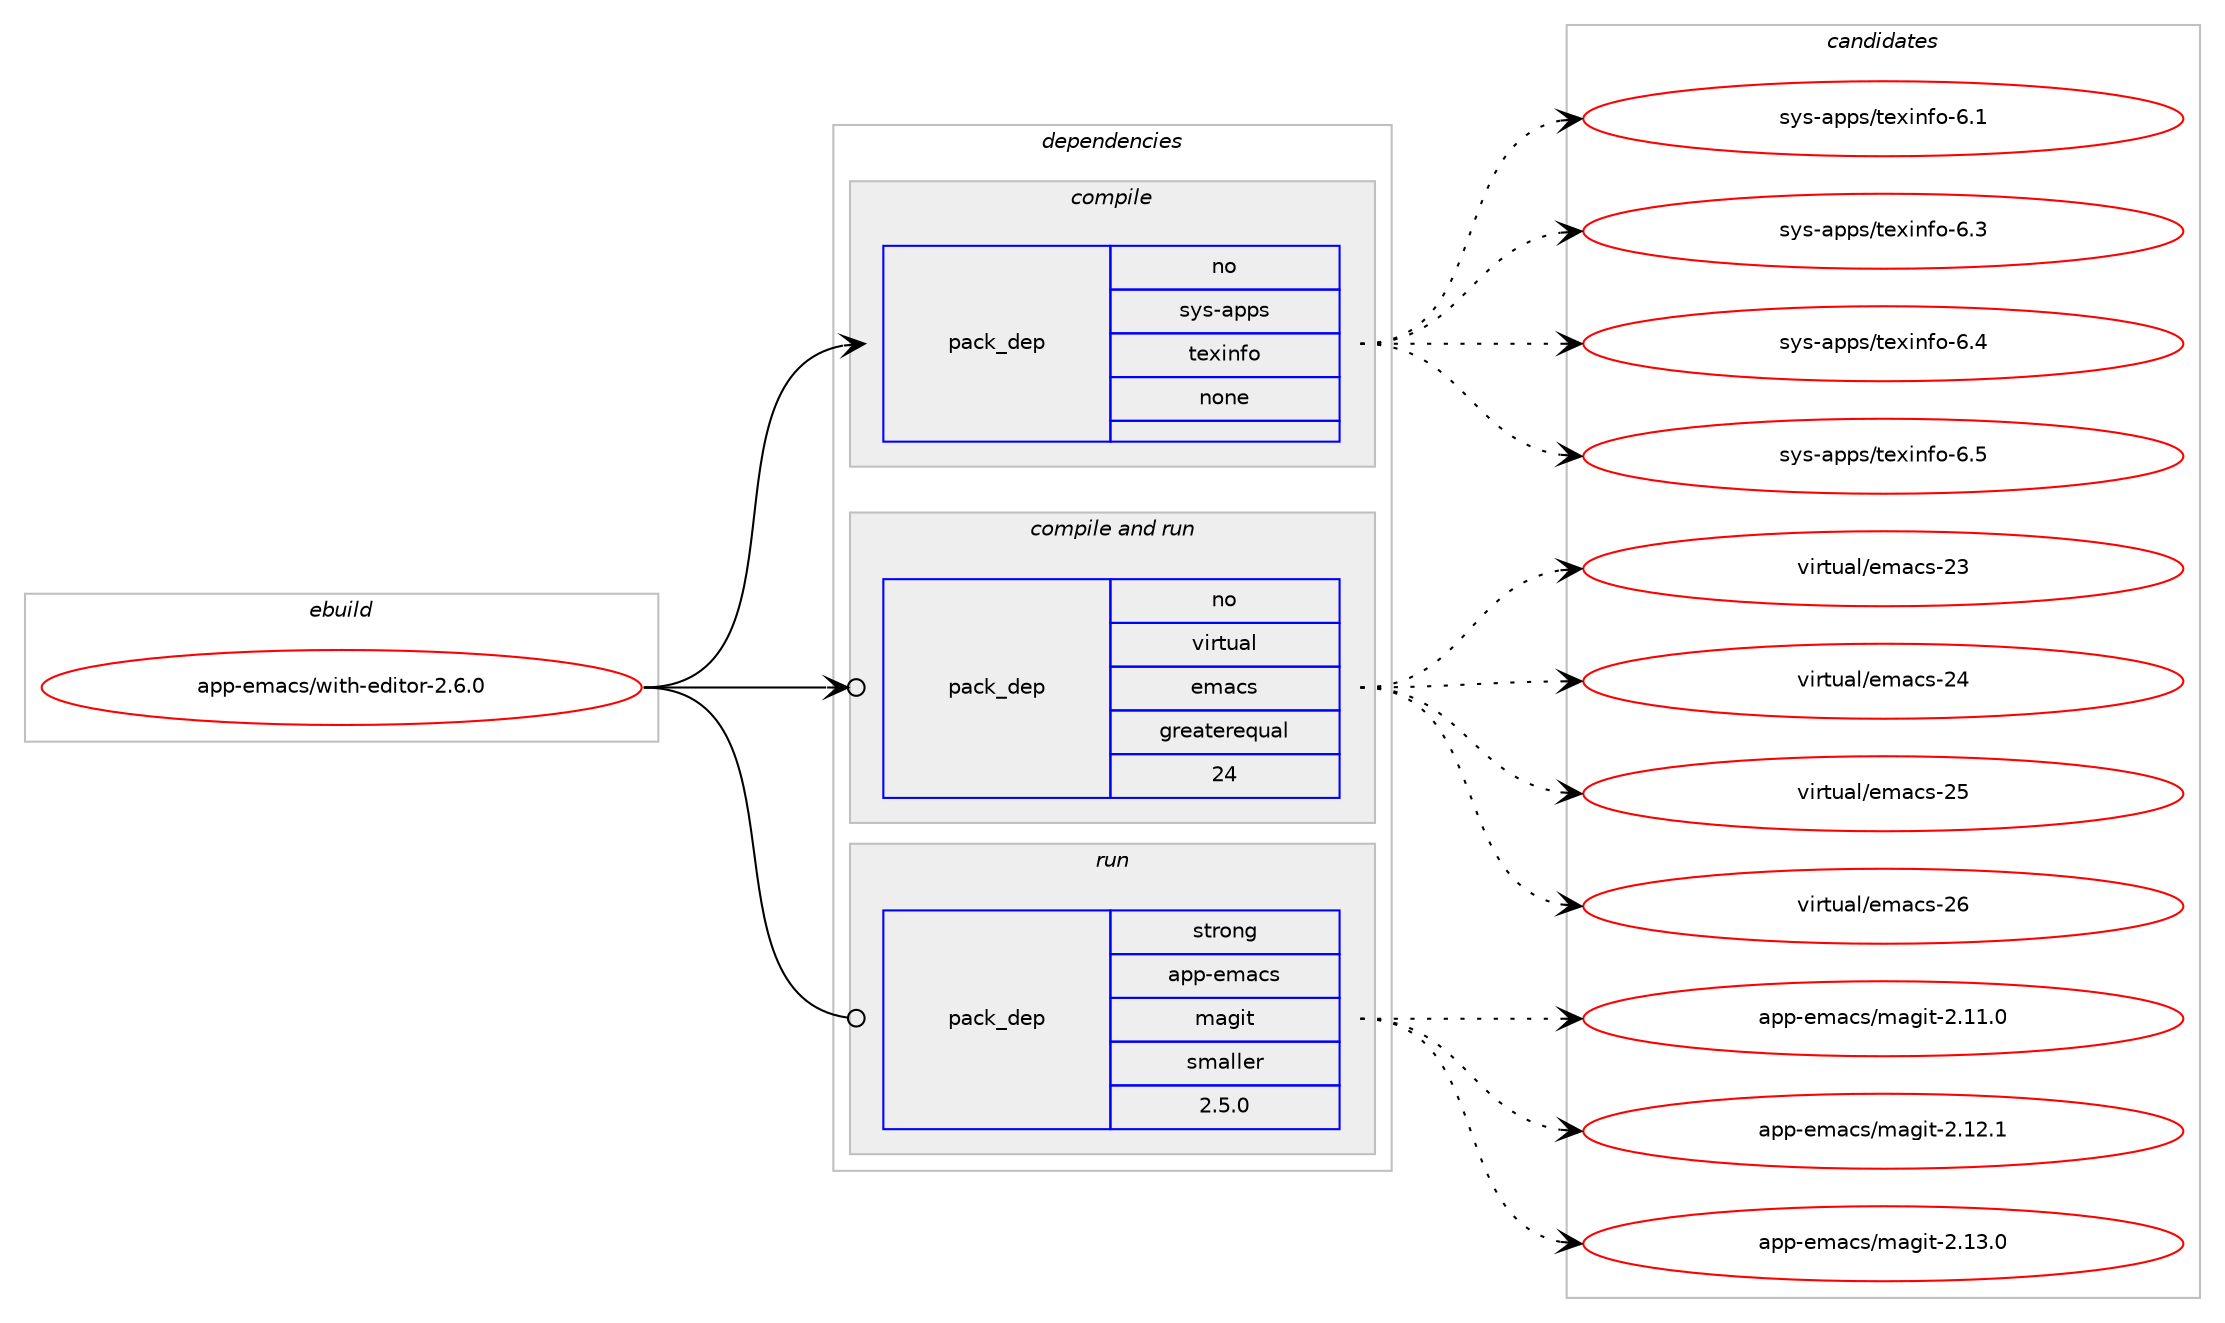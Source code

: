 digraph prolog {

# *************
# Graph options
# *************

newrank=true;
concentrate=true;
compound=true;
graph [rankdir=LR,fontname=Helvetica,fontsize=10,ranksep=1.5];#, ranksep=2.5, nodesep=0.2];
edge  [arrowhead=vee];
node  [fontname=Helvetica,fontsize=10];

# **********
# The ebuild
# **********

subgraph cluster_leftcol {
color=gray;
rank=same;
label=<<i>ebuild</i>>;
id [label="app-emacs/with-editor-2.6.0", color=red, width=4, href="../app-emacs/with-editor-2.6.0.svg"];
}

# ****************
# The dependencies
# ****************

subgraph cluster_midcol {
color=gray;
label=<<i>dependencies</i>>;
subgraph cluster_compile {
fillcolor="#eeeeee";
style=filled;
label=<<i>compile</i>>;
subgraph pack3202 {
dependency4284 [label=<<TABLE BORDER="0" CELLBORDER="1" CELLSPACING="0" CELLPADDING="4" WIDTH="220"><TR><TD ROWSPAN="6" CELLPADDING="30">pack_dep</TD></TR><TR><TD WIDTH="110">no</TD></TR><TR><TD>sys-apps</TD></TR><TR><TD>texinfo</TD></TR><TR><TD>none</TD></TR><TR><TD></TD></TR></TABLE>>, shape=none, color=blue];
}
id:e -> dependency4284:w [weight=20,style="solid",arrowhead="vee"];
}
subgraph cluster_compileandrun {
fillcolor="#eeeeee";
style=filled;
label=<<i>compile and run</i>>;
subgraph pack3203 {
dependency4285 [label=<<TABLE BORDER="0" CELLBORDER="1" CELLSPACING="0" CELLPADDING="4" WIDTH="220"><TR><TD ROWSPAN="6" CELLPADDING="30">pack_dep</TD></TR><TR><TD WIDTH="110">no</TD></TR><TR><TD>virtual</TD></TR><TR><TD>emacs</TD></TR><TR><TD>greaterequal</TD></TR><TR><TD>24</TD></TR></TABLE>>, shape=none, color=blue];
}
id:e -> dependency4285:w [weight=20,style="solid",arrowhead="odotvee"];
}
subgraph cluster_run {
fillcolor="#eeeeee";
style=filled;
label=<<i>run</i>>;
subgraph pack3204 {
dependency4286 [label=<<TABLE BORDER="0" CELLBORDER="1" CELLSPACING="0" CELLPADDING="4" WIDTH="220"><TR><TD ROWSPAN="6" CELLPADDING="30">pack_dep</TD></TR><TR><TD WIDTH="110">strong</TD></TR><TR><TD>app-emacs</TD></TR><TR><TD>magit</TD></TR><TR><TD>smaller</TD></TR><TR><TD>2.5.0</TD></TR></TABLE>>, shape=none, color=blue];
}
id:e -> dependency4286:w [weight=20,style="solid",arrowhead="odot"];
}
}

# **************
# The candidates
# **************

subgraph cluster_choices {
rank=same;
color=gray;
label=<<i>candidates</i>>;

subgraph choice3202 {
color=black;
nodesep=1;
choice11512111545971121121154711610112010511010211145544649 [label="sys-apps/texinfo-6.1", color=red, width=4,href="../sys-apps/texinfo-6.1.svg"];
choice11512111545971121121154711610112010511010211145544651 [label="sys-apps/texinfo-6.3", color=red, width=4,href="../sys-apps/texinfo-6.3.svg"];
choice11512111545971121121154711610112010511010211145544652 [label="sys-apps/texinfo-6.4", color=red, width=4,href="../sys-apps/texinfo-6.4.svg"];
choice11512111545971121121154711610112010511010211145544653 [label="sys-apps/texinfo-6.5", color=red, width=4,href="../sys-apps/texinfo-6.5.svg"];
dependency4284:e -> choice11512111545971121121154711610112010511010211145544649:w [style=dotted,weight="100"];
dependency4284:e -> choice11512111545971121121154711610112010511010211145544651:w [style=dotted,weight="100"];
dependency4284:e -> choice11512111545971121121154711610112010511010211145544652:w [style=dotted,weight="100"];
dependency4284:e -> choice11512111545971121121154711610112010511010211145544653:w [style=dotted,weight="100"];
}
subgraph choice3203 {
color=black;
nodesep=1;
choice11810511411611797108471011099799115455051 [label="virtual/emacs-23", color=red, width=4,href="../virtual/emacs-23.svg"];
choice11810511411611797108471011099799115455052 [label="virtual/emacs-24", color=red, width=4,href="../virtual/emacs-24.svg"];
choice11810511411611797108471011099799115455053 [label="virtual/emacs-25", color=red, width=4,href="../virtual/emacs-25.svg"];
choice11810511411611797108471011099799115455054 [label="virtual/emacs-26", color=red, width=4,href="../virtual/emacs-26.svg"];
dependency4285:e -> choice11810511411611797108471011099799115455051:w [style=dotted,weight="100"];
dependency4285:e -> choice11810511411611797108471011099799115455052:w [style=dotted,weight="100"];
dependency4285:e -> choice11810511411611797108471011099799115455053:w [style=dotted,weight="100"];
dependency4285:e -> choice11810511411611797108471011099799115455054:w [style=dotted,weight="100"];
}
subgraph choice3204 {
color=black;
nodesep=1;
choice97112112451011099799115471099710310511645504649494648 [label="app-emacs/magit-2.11.0", color=red, width=4,href="../app-emacs/magit-2.11.0.svg"];
choice97112112451011099799115471099710310511645504649504649 [label="app-emacs/magit-2.12.1", color=red, width=4,href="../app-emacs/magit-2.12.1.svg"];
choice97112112451011099799115471099710310511645504649514648 [label="app-emacs/magit-2.13.0", color=red, width=4,href="../app-emacs/magit-2.13.0.svg"];
dependency4286:e -> choice97112112451011099799115471099710310511645504649494648:w [style=dotted,weight="100"];
dependency4286:e -> choice97112112451011099799115471099710310511645504649504649:w [style=dotted,weight="100"];
dependency4286:e -> choice97112112451011099799115471099710310511645504649514648:w [style=dotted,weight="100"];
}
}

}
